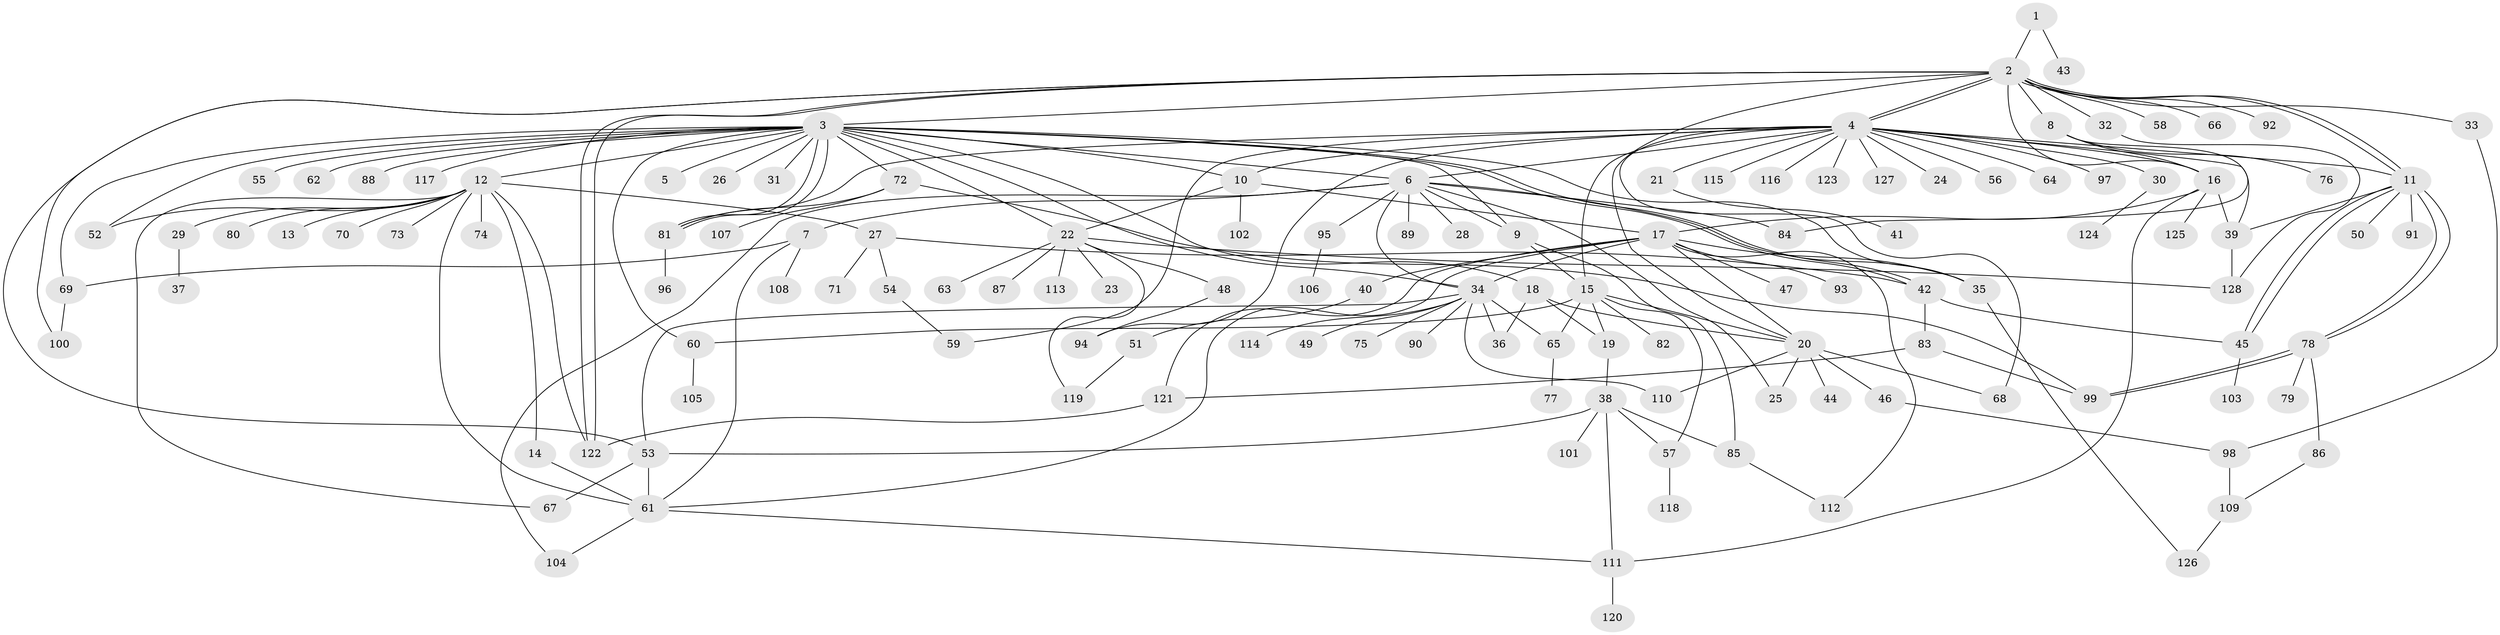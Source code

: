 // Generated by graph-tools (version 1.1) at 2025/14/03/09/25 04:14:41]
// undirected, 128 vertices, 194 edges
graph export_dot {
graph [start="1"]
  node [color=gray90,style=filled];
  1;
  2;
  3;
  4;
  5;
  6;
  7;
  8;
  9;
  10;
  11;
  12;
  13;
  14;
  15;
  16;
  17;
  18;
  19;
  20;
  21;
  22;
  23;
  24;
  25;
  26;
  27;
  28;
  29;
  30;
  31;
  32;
  33;
  34;
  35;
  36;
  37;
  38;
  39;
  40;
  41;
  42;
  43;
  44;
  45;
  46;
  47;
  48;
  49;
  50;
  51;
  52;
  53;
  54;
  55;
  56;
  57;
  58;
  59;
  60;
  61;
  62;
  63;
  64;
  65;
  66;
  67;
  68;
  69;
  70;
  71;
  72;
  73;
  74;
  75;
  76;
  77;
  78;
  79;
  80;
  81;
  82;
  83;
  84;
  85;
  86;
  87;
  88;
  89;
  90;
  91;
  92;
  93;
  94;
  95;
  96;
  97;
  98;
  99;
  100;
  101;
  102;
  103;
  104;
  105;
  106;
  107;
  108;
  109;
  110;
  111;
  112;
  113;
  114;
  115;
  116;
  117;
  118;
  119;
  120;
  121;
  122;
  123;
  124;
  125;
  126;
  127;
  128;
  1 -- 2;
  1 -- 43;
  2 -- 3;
  2 -- 4;
  2 -- 4;
  2 -- 8;
  2 -- 11;
  2 -- 11;
  2 -- 16;
  2 -- 20;
  2 -- 32;
  2 -- 33;
  2 -- 53;
  2 -- 58;
  2 -- 66;
  2 -- 92;
  2 -- 100;
  2 -- 122;
  2 -- 122;
  3 -- 5;
  3 -- 6;
  3 -- 9;
  3 -- 10;
  3 -- 12;
  3 -- 18;
  3 -- 22;
  3 -- 26;
  3 -- 31;
  3 -- 34;
  3 -- 35;
  3 -- 42;
  3 -- 42;
  3 -- 52;
  3 -- 55;
  3 -- 60;
  3 -- 62;
  3 -- 69;
  3 -- 72;
  3 -- 81;
  3 -- 81;
  3 -- 88;
  3 -- 117;
  4 -- 6;
  4 -- 10;
  4 -- 11;
  4 -- 15;
  4 -- 16;
  4 -- 21;
  4 -- 24;
  4 -- 30;
  4 -- 39;
  4 -- 56;
  4 -- 59;
  4 -- 64;
  4 -- 68;
  4 -- 81;
  4 -- 94;
  4 -- 97;
  4 -- 115;
  4 -- 116;
  4 -- 123;
  4 -- 127;
  6 -- 7;
  6 -- 9;
  6 -- 25;
  6 -- 28;
  6 -- 34;
  6 -- 35;
  6 -- 84;
  6 -- 89;
  6 -- 95;
  6 -- 104;
  7 -- 61;
  7 -- 69;
  7 -- 108;
  8 -- 16;
  8 -- 76;
  8 -- 84;
  9 -- 15;
  9 -- 85;
  10 -- 17;
  10 -- 22;
  10 -- 102;
  11 -- 39;
  11 -- 45;
  11 -- 45;
  11 -- 50;
  11 -- 78;
  11 -- 78;
  11 -- 91;
  12 -- 13;
  12 -- 14;
  12 -- 27;
  12 -- 29;
  12 -- 52;
  12 -- 61;
  12 -- 67;
  12 -- 70;
  12 -- 73;
  12 -- 74;
  12 -- 80;
  12 -- 122;
  14 -- 61;
  15 -- 19;
  15 -- 20;
  15 -- 57;
  15 -- 60;
  15 -- 65;
  15 -- 82;
  16 -- 17;
  16 -- 39;
  16 -- 111;
  16 -- 125;
  17 -- 20;
  17 -- 34;
  17 -- 35;
  17 -- 40;
  17 -- 47;
  17 -- 61;
  17 -- 93;
  17 -- 112;
  17 -- 121;
  18 -- 19;
  18 -- 20;
  18 -- 36;
  19 -- 38;
  20 -- 25;
  20 -- 44;
  20 -- 46;
  20 -- 68;
  20 -- 110;
  21 -- 41;
  22 -- 23;
  22 -- 48;
  22 -- 63;
  22 -- 87;
  22 -- 113;
  22 -- 119;
  22 -- 128;
  27 -- 42;
  27 -- 54;
  27 -- 71;
  29 -- 37;
  30 -- 124;
  32 -- 128;
  33 -- 98;
  34 -- 36;
  34 -- 49;
  34 -- 53;
  34 -- 65;
  34 -- 75;
  34 -- 90;
  34 -- 110;
  34 -- 114;
  35 -- 126;
  38 -- 53;
  38 -- 57;
  38 -- 85;
  38 -- 101;
  38 -- 111;
  39 -- 128;
  40 -- 51;
  42 -- 45;
  42 -- 83;
  45 -- 103;
  46 -- 98;
  48 -- 94;
  51 -- 119;
  53 -- 61;
  53 -- 67;
  54 -- 59;
  57 -- 118;
  60 -- 105;
  61 -- 104;
  61 -- 111;
  65 -- 77;
  69 -- 100;
  72 -- 81;
  72 -- 99;
  72 -- 107;
  78 -- 79;
  78 -- 86;
  78 -- 99;
  78 -- 99;
  81 -- 96;
  83 -- 99;
  83 -- 121;
  85 -- 112;
  86 -- 109;
  95 -- 106;
  98 -- 109;
  109 -- 126;
  111 -- 120;
  121 -- 122;
}
